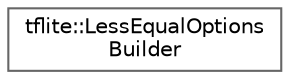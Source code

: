 digraph "Graphical Class Hierarchy"
{
 // LATEX_PDF_SIZE
  bgcolor="transparent";
  edge [fontname=Helvetica,fontsize=10,labelfontname=Helvetica,labelfontsize=10];
  node [fontname=Helvetica,fontsize=10,shape=box,height=0.2,width=0.4];
  rankdir="LR";
  Node0 [id="Node000000",label="tflite::LessEqualOptions\lBuilder",height=0.2,width=0.4,color="grey40", fillcolor="white", style="filled",URL="$structtflite_1_1_less_equal_options_builder.html",tooltip=" "];
}
